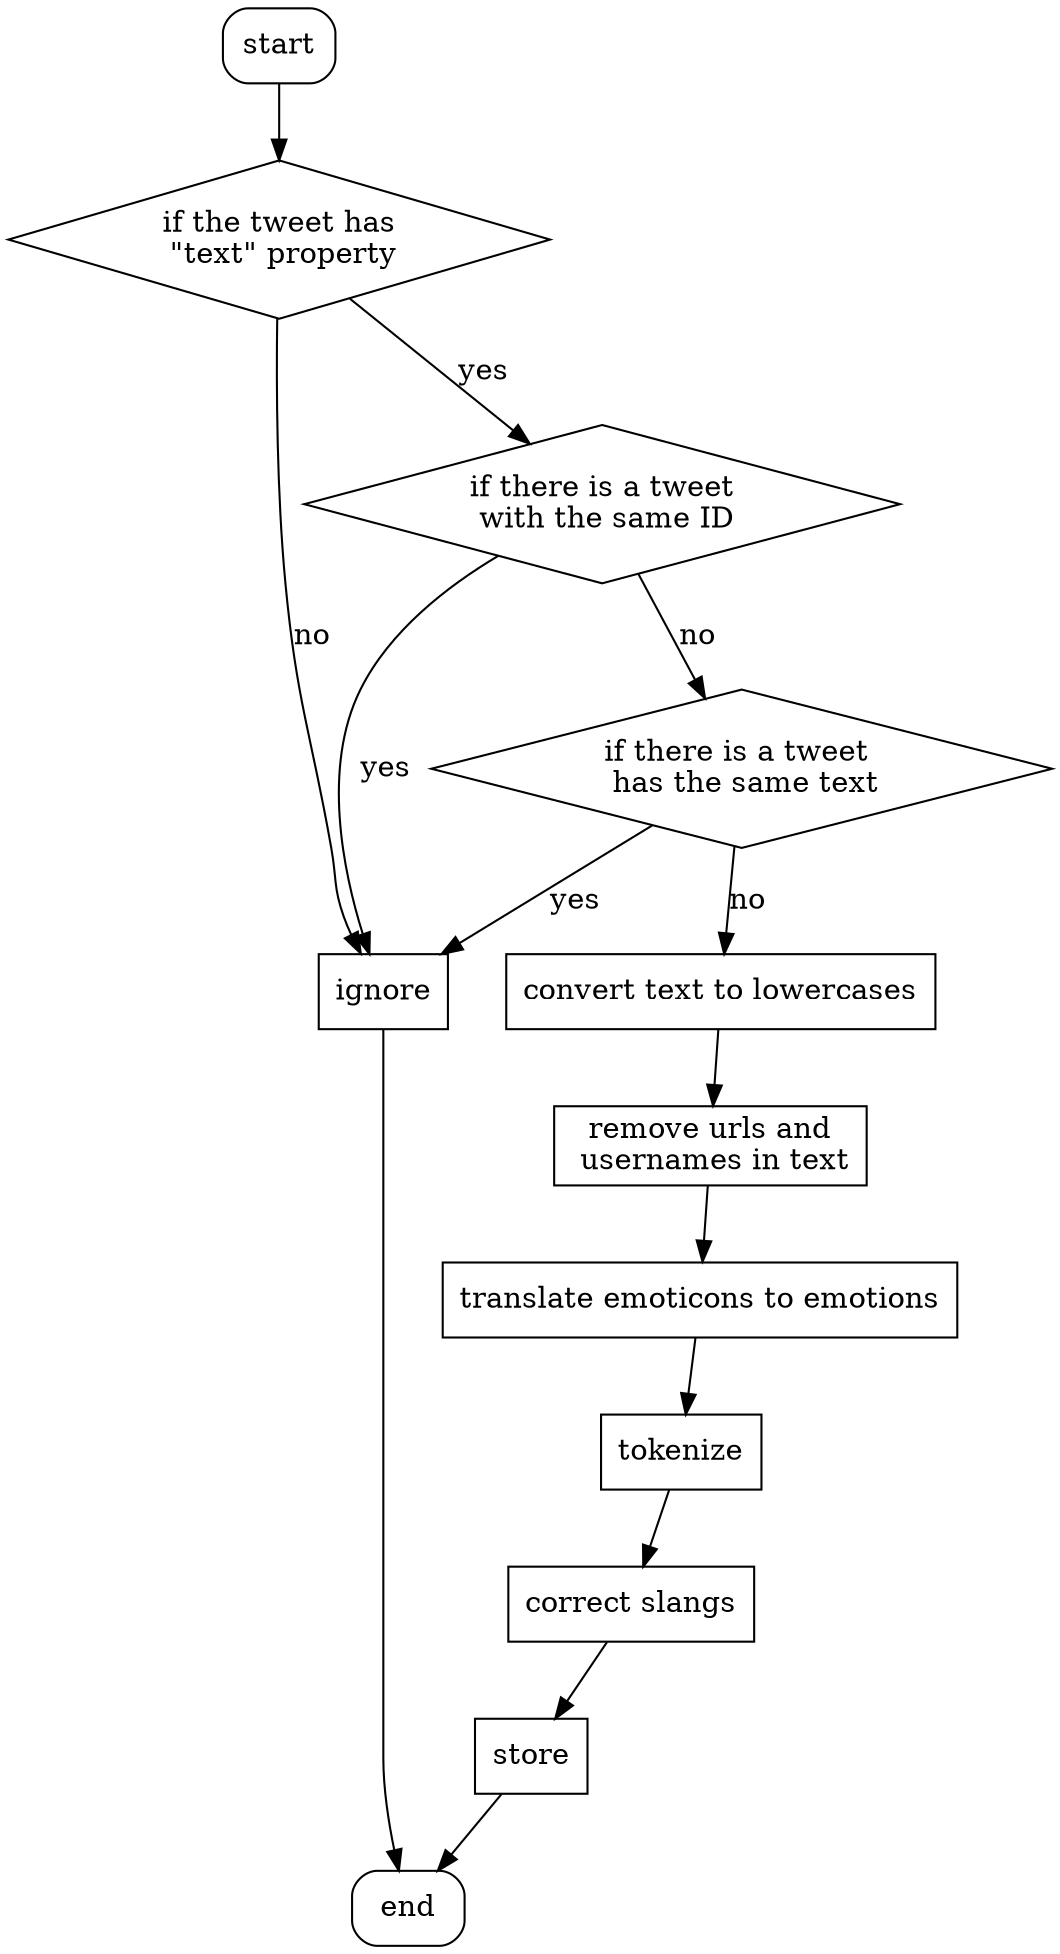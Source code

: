 digraph G {

  node[shape="box", style="rounded"]
  start; end;
  node[shape="box", style=""]
  ignore; store;
  lower_case;
  url_username;
  emoticons;
  tokenize;
  slang;
  
  node[shape="diamond", style=""]
  if_text;
  if_id;
  if_same_text;
  
  if_text[label="if the tweet has\n \"text\" property"]
  if_id[label="if there is a tweet\n with the same ID"]
  if_same_text[label="if there is a tweet \n has the same text"]
  lower_case[label="convert text to lowercases"]
  url_username[label="remove urls and\n usernames in text"]
  emoticons[label="translate emoticons to emotions"]
  slang[label="correct slangs"]
  
  start -> if_text;
  
  if_text -> ignore[label="no"]
  if_text -> if_id[label="yes"]
  
  if_id -> ignore[label="yes"]
  if_id -> if_same_text[label="no"]
  
  if_same_text -> ignore[label="yes"]
  if_same_text -> lower_case[label="no"]
  
  lower_case -> url_username
  url_username -> emoticons
  emoticons -> tokenize
  tokenize -> slang
  slang -> store
  
  
  ignore -> end;
  store -> end;
}